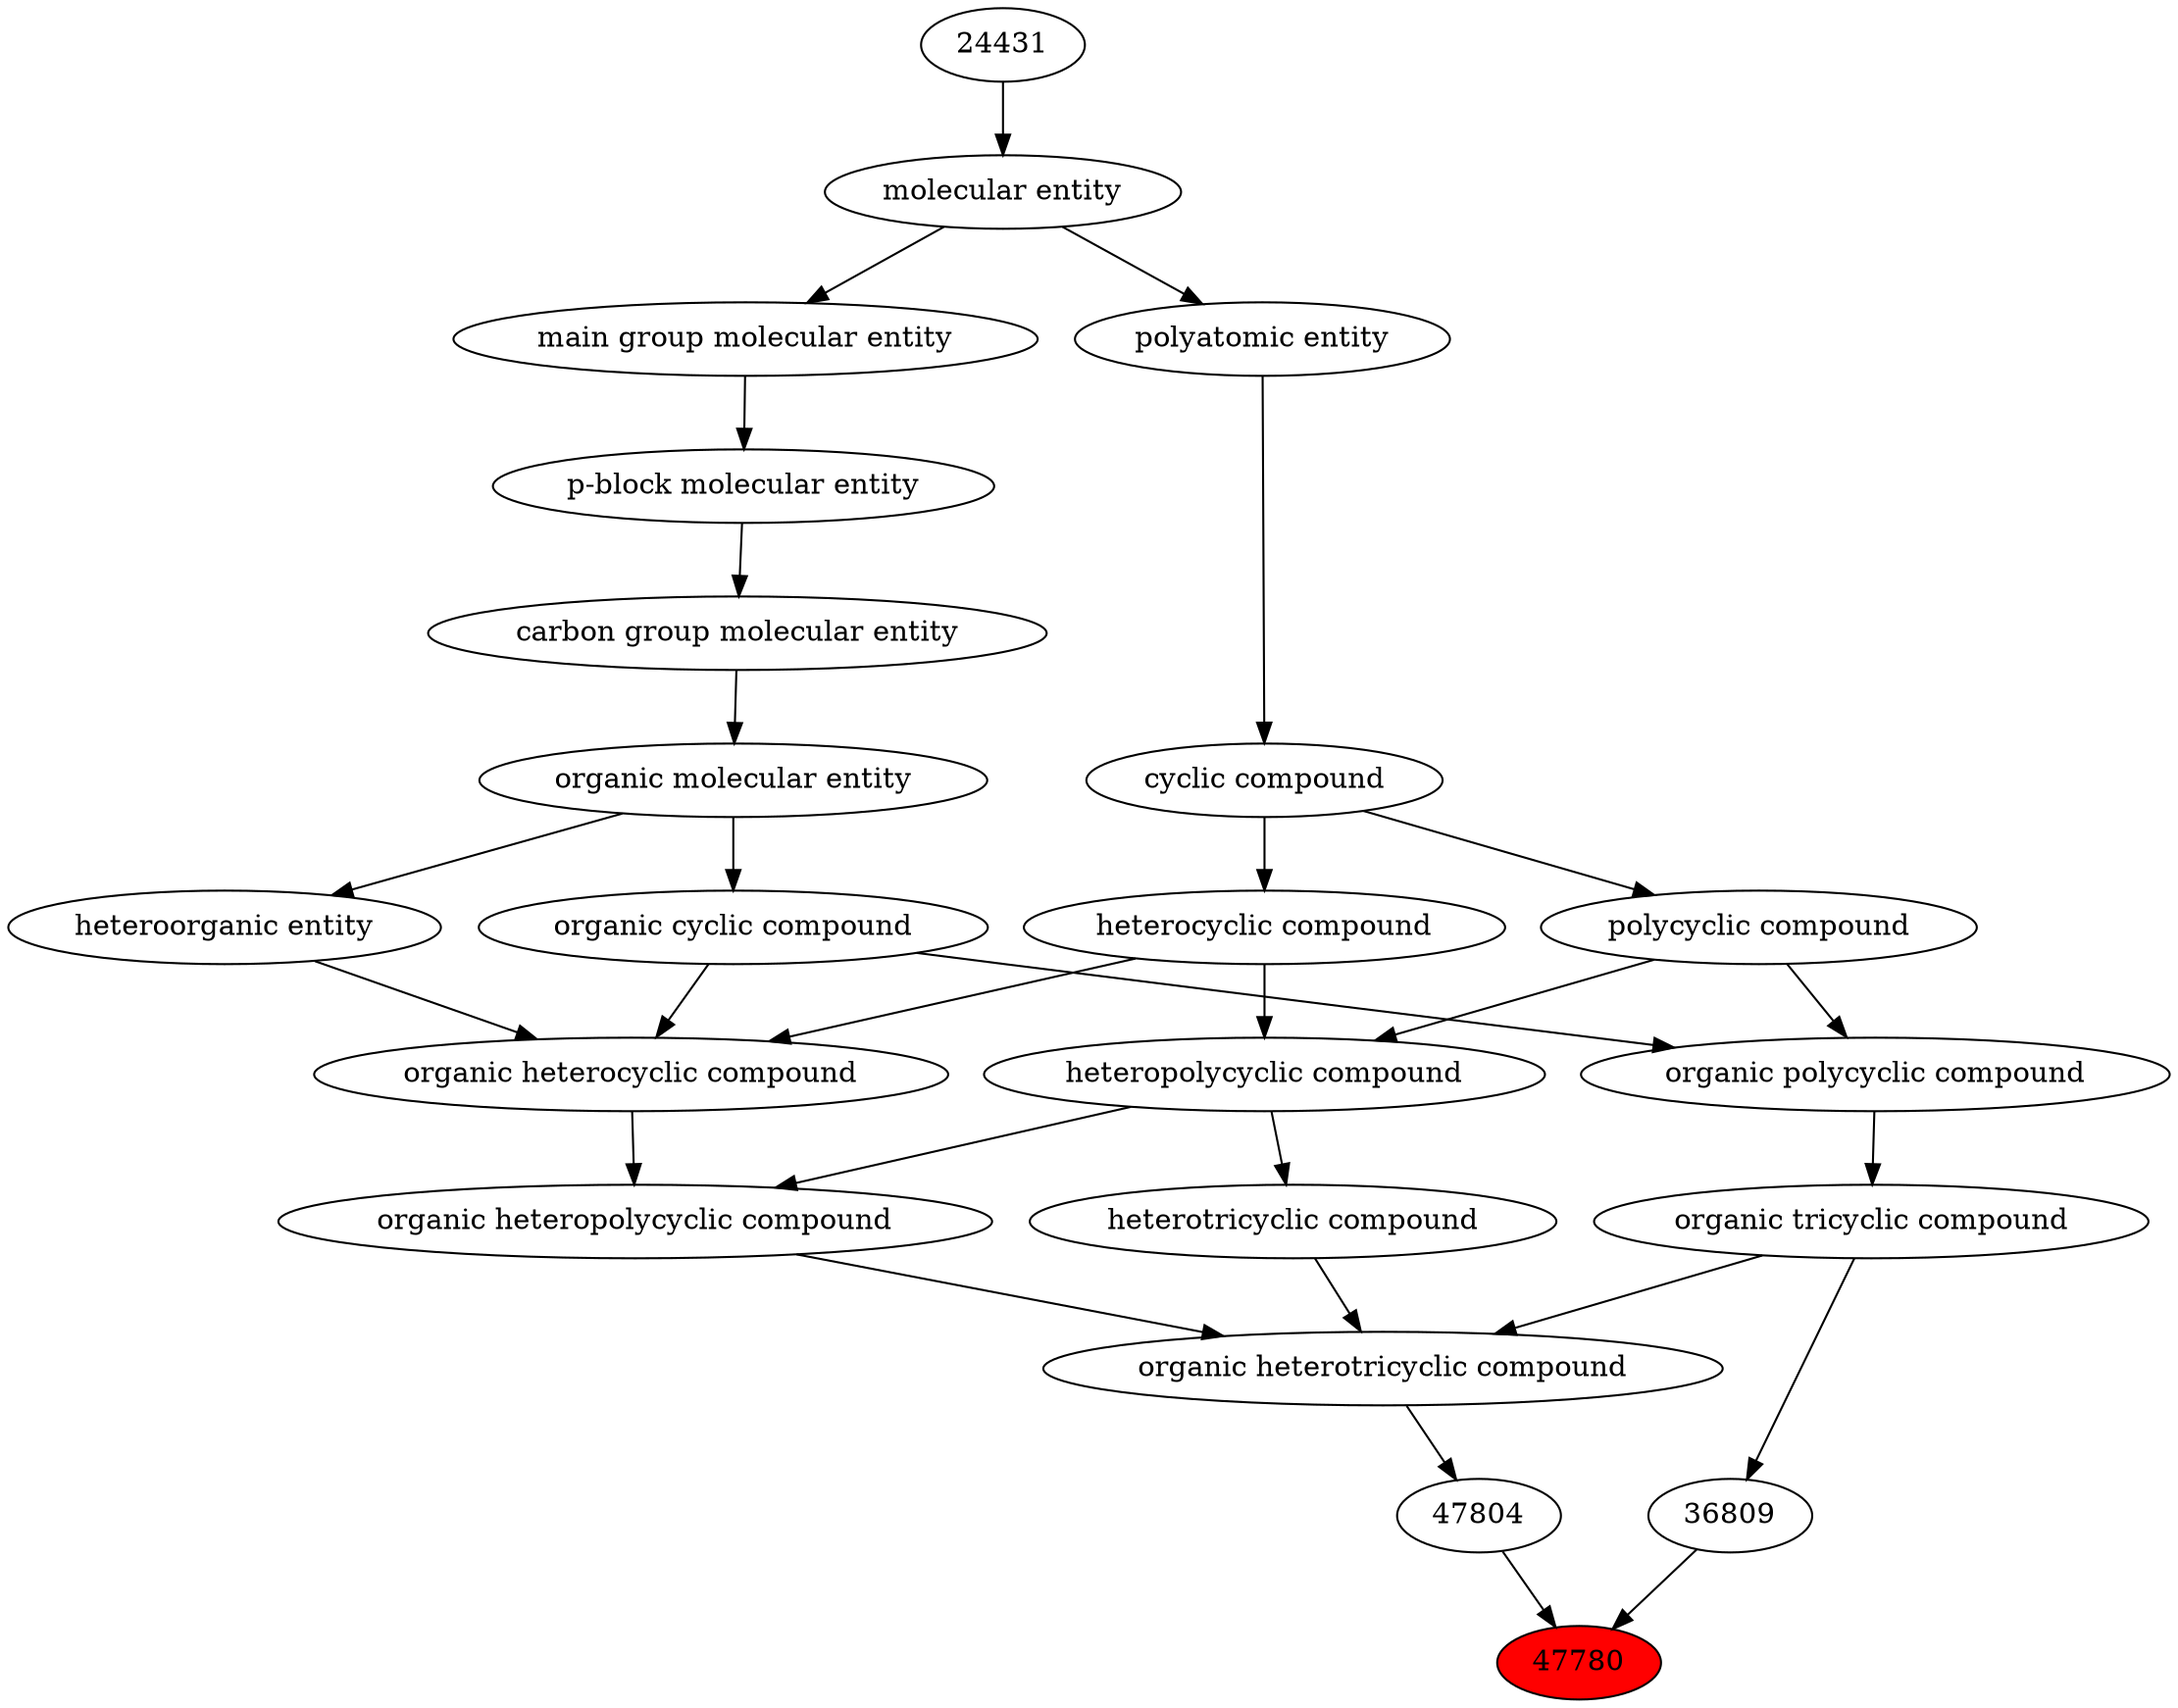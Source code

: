 digraph tree{ 
47780 [label="47780" fillcolor=red style=filled]
47804 -> 47780
36809 -> 47780
47804 [label="47804"]
26979 -> 47804
36809 [label="36809"]
51959 -> 36809
26979 [label="organic heterotricyclic compound"]
38166 -> 26979
36688 -> 26979
51959 -> 26979
51959 [label="organic tricyclic compound"]
51958 -> 51959
38166 [label="organic heteropolycyclic compound"]
24532 -> 38166
33671 -> 38166
36688 [label="heterotricyclic compound"]
33671 -> 36688
51958 [label="organic polycyclic compound"]
33832 -> 51958
33635 -> 51958
24532 [label="organic heterocyclic compound"]
33285 -> 24532
33832 -> 24532
5686 -> 24532
33671 [label="heteropolycyclic compound"]
5686 -> 33671
33635 -> 33671
33832 [label="organic cyclic compound"]
50860 -> 33832
33635 [label="polycyclic compound"]
33595 -> 33635
33285 [label="heteroorganic entity"]
50860 -> 33285
5686 [label="heterocyclic compound"]
33595 -> 5686
50860 [label="organic molecular entity"]
33582 -> 50860
33595 [label="cyclic compound"]
36357 -> 33595
33582 [label="carbon group molecular entity"]
33675 -> 33582
36357 [label="polyatomic entity"]
23367 -> 36357
33675 [label="p-block molecular entity"]
33579 -> 33675
23367 [label="molecular entity"]
24431 -> 23367
33579 [label="main group molecular entity"]
23367 -> 33579
24431 [label="24431"]
}